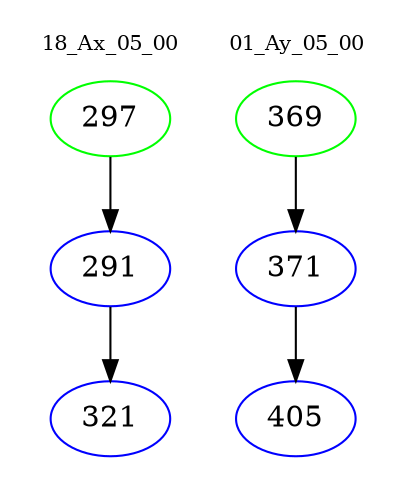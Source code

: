 digraph{
subgraph cluster_0 {
color = white
label = "18_Ax_05_00";
fontsize=10;
T0_297 [label="297", color="green"]
T0_297 -> T0_291 [color="black"]
T0_291 [label="291", color="blue"]
T0_291 -> T0_321 [color="black"]
T0_321 [label="321", color="blue"]
}
subgraph cluster_1 {
color = white
label = "01_Ay_05_00";
fontsize=10;
T1_369 [label="369", color="green"]
T1_369 -> T1_371 [color="black"]
T1_371 [label="371", color="blue"]
T1_371 -> T1_405 [color="black"]
T1_405 [label="405", color="blue"]
}
}
